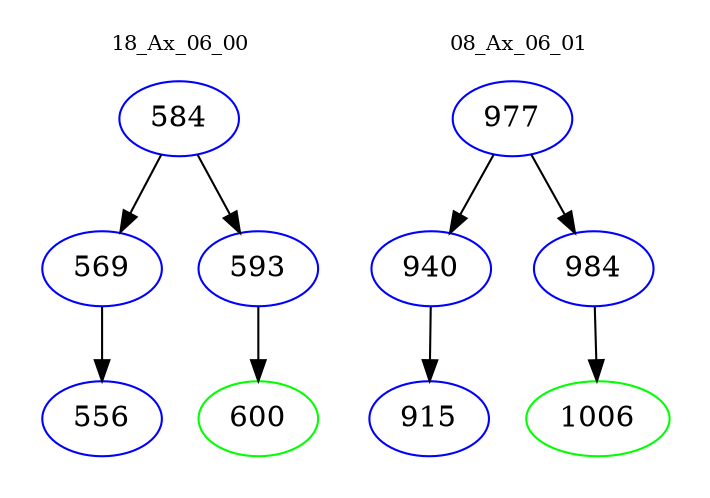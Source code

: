 digraph{
subgraph cluster_0 {
color = white
label = "18_Ax_06_00";
fontsize=10;
T0_584 [label="584", color="blue"]
T0_584 -> T0_569 [color="black"]
T0_569 [label="569", color="blue"]
T0_569 -> T0_556 [color="black"]
T0_556 [label="556", color="blue"]
T0_584 -> T0_593 [color="black"]
T0_593 [label="593", color="blue"]
T0_593 -> T0_600 [color="black"]
T0_600 [label="600", color="green"]
}
subgraph cluster_1 {
color = white
label = "08_Ax_06_01";
fontsize=10;
T1_977 [label="977", color="blue"]
T1_977 -> T1_940 [color="black"]
T1_940 [label="940", color="blue"]
T1_940 -> T1_915 [color="black"]
T1_915 [label="915", color="blue"]
T1_977 -> T1_984 [color="black"]
T1_984 [label="984", color="blue"]
T1_984 -> T1_1006 [color="black"]
T1_1006 [label="1006", color="green"]
}
}
